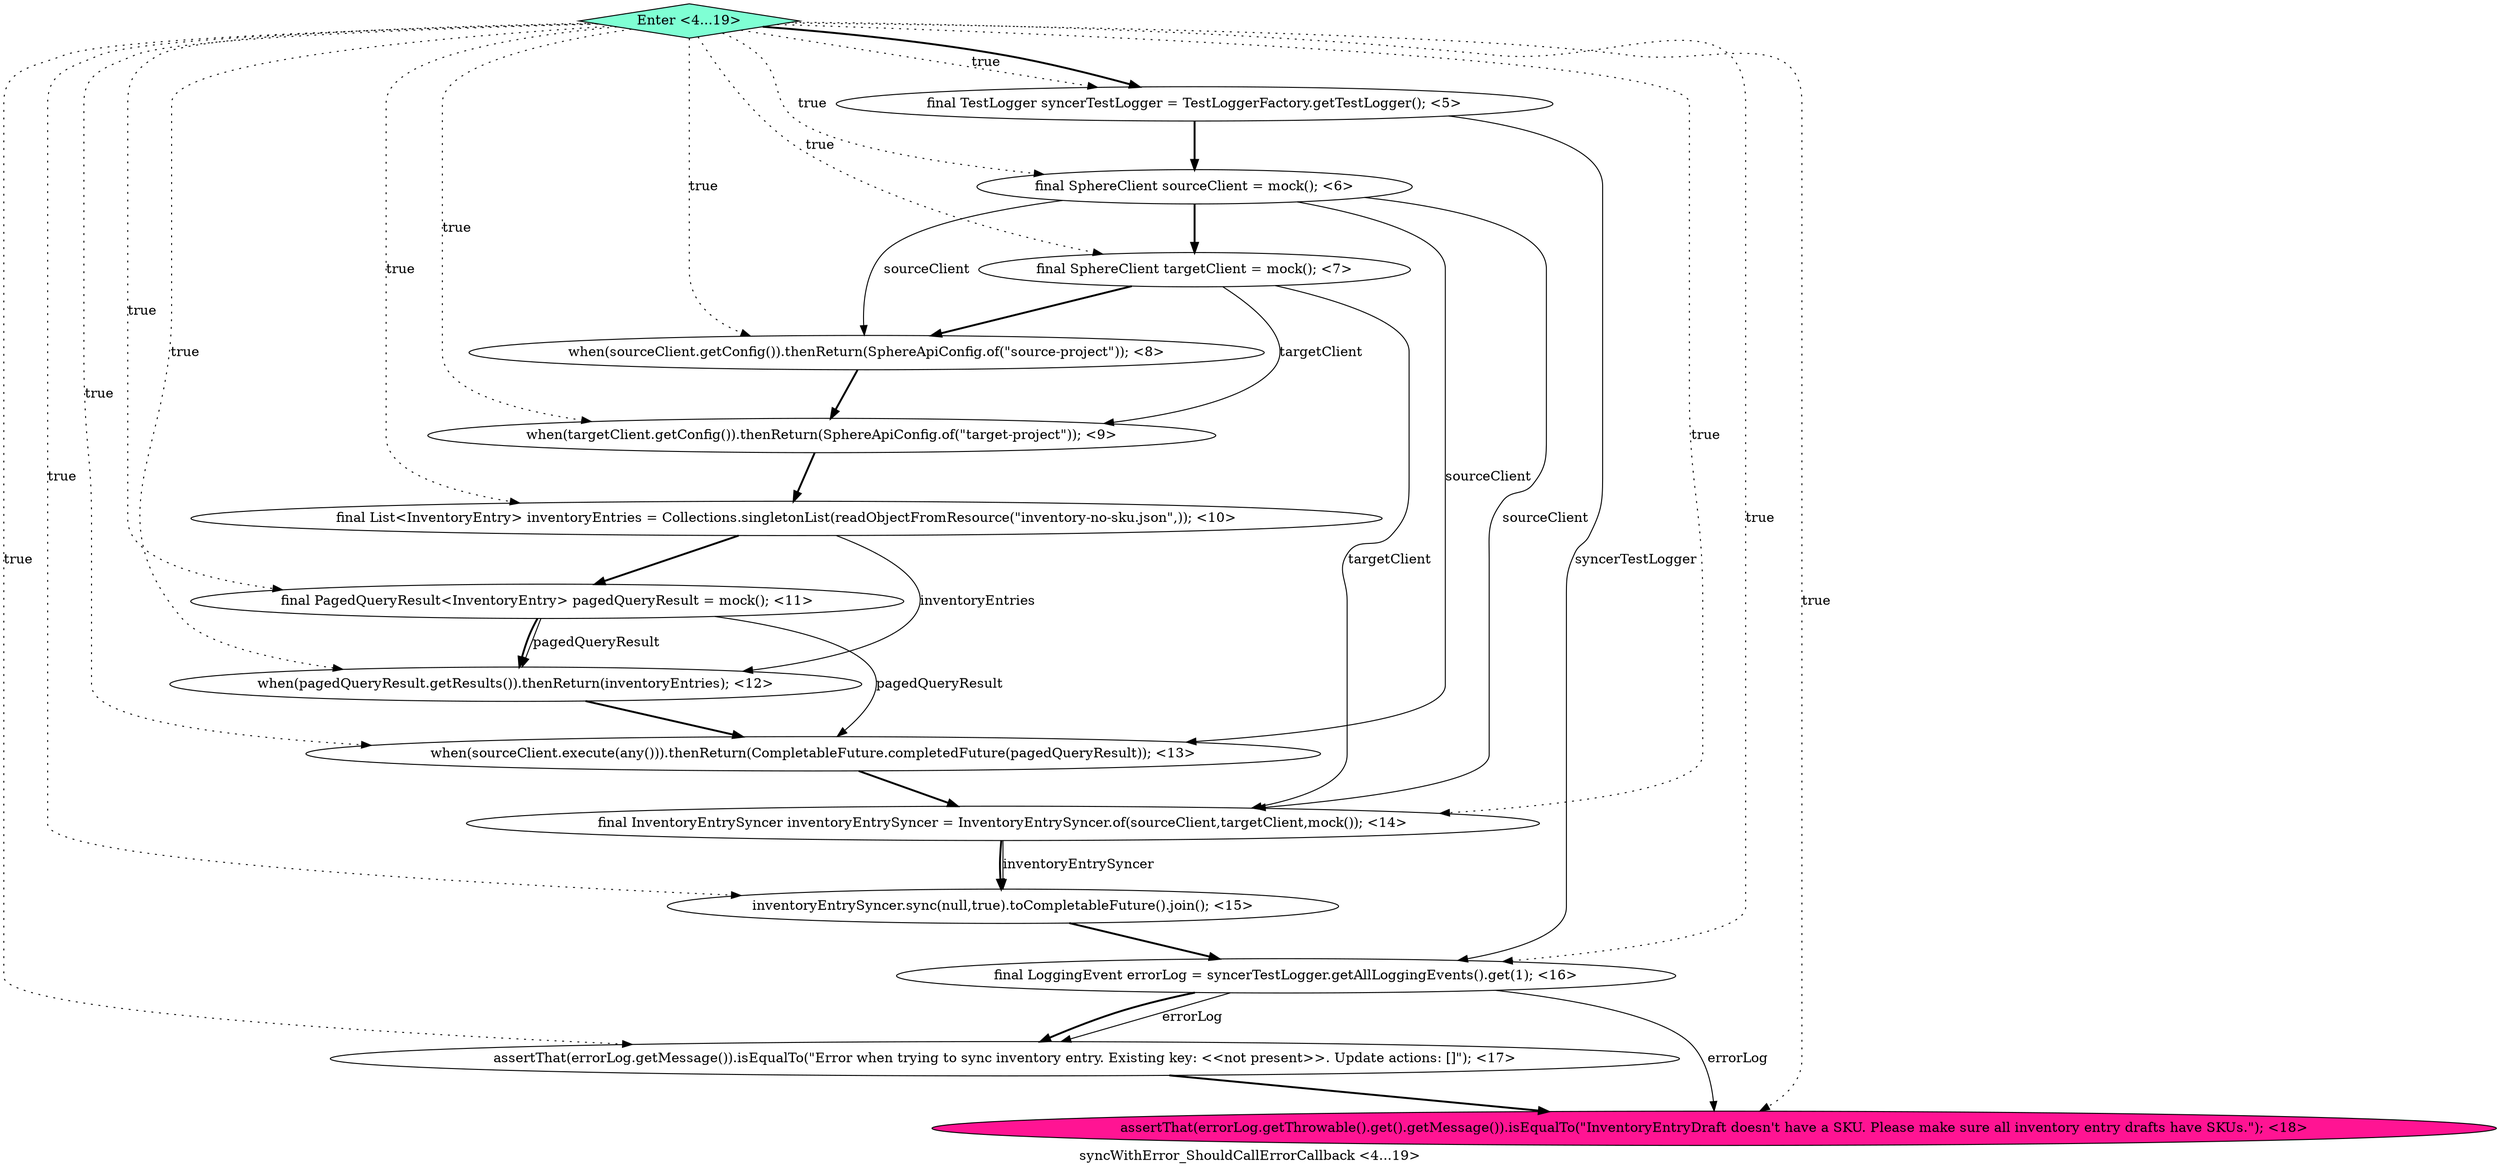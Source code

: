 digraph PDG {
label = "syncWithError_ShouldCallErrorCallback <4...19>";
0.14 [style = filled, label = "Enter <4...19>", fillcolor = aquamarine, shape = diamond];
0.7 [style = filled, label = "when(pagedQueryResult.getResults()).thenReturn(inventoryEntries); <12>", fillcolor = white, shape = ellipse];
0.1 [style = filled, label = "final SphereClient sourceClient = mock(); <6>", fillcolor = white, shape = ellipse];
0.8 [style = filled, label = "when(sourceClient.execute(any())).thenReturn(CompletableFuture.completedFuture(pagedQueryResult)); <13>", fillcolor = white, shape = ellipse];
0.10 [style = filled, label = "inventoryEntrySyncer.sync(null,true).toCompletableFuture().join(); <15>", fillcolor = white, shape = ellipse];
0.3 [style = filled, label = "when(sourceClient.getConfig()).thenReturn(SphereApiConfig.of(\"source-project\")); <8>", fillcolor = white, shape = ellipse];
0.5 [style = filled, label = "final List<InventoryEntry> inventoryEntries = Collections.singletonList(readObjectFromResource(\"inventory-no-sku.json\",)); <10>", fillcolor = white, shape = ellipse];
0.2 [style = filled, label = "final SphereClient targetClient = mock(); <7>", fillcolor = white, shape = ellipse];
0.12 [style = filled, label = "assertThat(errorLog.getMessage()).isEqualTo(\"Error when trying to sync inventory entry. Existing key: <<not present>>. Update actions: []\"); <17>", fillcolor = white, shape = ellipse];
0.0 [style = filled, label = "final TestLogger syncerTestLogger = TestLoggerFactory.getTestLogger(); <5>", fillcolor = white, shape = ellipse];
0.6 [style = filled, label = "final PagedQueryResult<InventoryEntry> pagedQueryResult = mock(); <11>", fillcolor = white, shape = ellipse];
0.11 [style = filled, label = "final LoggingEvent errorLog = syncerTestLogger.getAllLoggingEvents().get(1); <16>", fillcolor = white, shape = ellipse];
0.9 [style = filled, label = "final InventoryEntrySyncer inventoryEntrySyncer = InventoryEntrySyncer.of(sourceClient,targetClient,mock()); <14>", fillcolor = white, shape = ellipse];
0.13 [style = filled, label = "assertThat(errorLog.getThrowable().get().getMessage()).isEqualTo(\"InventoryEntryDraft doesn't have a SKU. Please make sure all inventory entry drafts have SKUs.\"); <18>", fillcolor = deeppink, shape = ellipse];
0.4 [style = filled, label = "when(targetClient.getConfig()).thenReturn(SphereApiConfig.of(\"target-project\")); <9>", fillcolor = white, shape = ellipse];
0.0 -> 0.1 [style = bold, label=""];
0.0 -> 0.11 [style = solid, label="syncerTestLogger"];
0.1 -> 0.2 [style = bold, label=""];
0.1 -> 0.3 [style = solid, label="sourceClient"];
0.1 -> 0.8 [style = solid, label="sourceClient"];
0.1 -> 0.9 [style = solid, label="sourceClient"];
0.2 -> 0.3 [style = bold, label=""];
0.2 -> 0.4 [style = solid, label="targetClient"];
0.2 -> 0.9 [style = solid, label="targetClient"];
0.3 -> 0.4 [style = bold, label=""];
0.4 -> 0.5 [style = bold, label=""];
0.5 -> 0.6 [style = bold, label=""];
0.5 -> 0.7 [style = solid, label="inventoryEntries"];
0.6 -> 0.7 [style = solid, label="pagedQueryResult"];
0.6 -> 0.7 [style = bold, label=""];
0.6 -> 0.8 [style = solid, label="pagedQueryResult"];
0.7 -> 0.8 [style = bold, label=""];
0.8 -> 0.9 [style = bold, label=""];
0.9 -> 0.10 [style = solid, label="inventoryEntrySyncer"];
0.9 -> 0.10 [style = bold, label=""];
0.10 -> 0.11 [style = bold, label=""];
0.11 -> 0.12 [style = solid, label="errorLog"];
0.11 -> 0.12 [style = bold, label=""];
0.11 -> 0.13 [style = solid, label="errorLog"];
0.12 -> 0.13 [style = bold, label=""];
0.14 -> 0.0 [style = dotted, label="true"];
0.14 -> 0.0 [style = bold, label=""];
0.14 -> 0.1 [style = dotted, label="true"];
0.14 -> 0.2 [style = dotted, label="true"];
0.14 -> 0.3 [style = dotted, label="true"];
0.14 -> 0.4 [style = dotted, label="true"];
0.14 -> 0.5 [style = dotted, label="true"];
0.14 -> 0.6 [style = dotted, label="true"];
0.14 -> 0.7 [style = dotted, label="true"];
0.14 -> 0.8 [style = dotted, label="true"];
0.14 -> 0.9 [style = dotted, label="true"];
0.14 -> 0.10 [style = dotted, label="true"];
0.14 -> 0.11 [style = dotted, label="true"];
0.14 -> 0.12 [style = dotted, label="true"];
0.14 -> 0.13 [style = dotted, label="true"];
}
